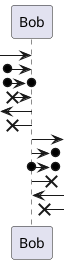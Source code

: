 @startuml
[-> Bob
[o-> Bob
[o->o Bob
[x-> Bob
[<- Bob
[x<- Bob
Bob ->]
Bob ->o]
Bob o->o]
Bob ->x]
Bob <-]
Bob x<-]
@enduml
